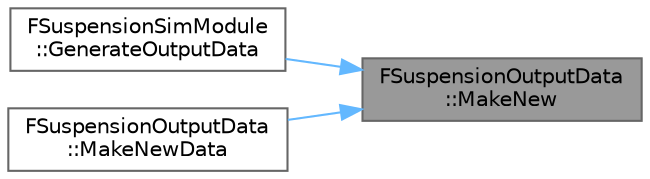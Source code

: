 digraph "FSuspensionOutputData::MakeNew"
{
 // INTERACTIVE_SVG=YES
 // LATEX_PDF_SIZE
  bgcolor="transparent";
  edge [fontname=Helvetica,fontsize=10,labelfontname=Helvetica,labelfontsize=10];
  node [fontname=Helvetica,fontsize=10,shape=box,height=0.2,width=0.4];
  rankdir="RL";
  Node1 [id="Node000001",label="FSuspensionOutputData\l::MakeNew",height=0.2,width=0.4,color="gray40", fillcolor="grey60", style="filled", fontcolor="black",tooltip=" "];
  Node1 -> Node2 [id="edge1_Node000001_Node000002",dir="back",color="steelblue1",style="solid",tooltip=" "];
  Node2 [id="Node000002",label="FSuspensionSimModule\l::GenerateOutputData",height=0.2,width=0.4,color="grey40", fillcolor="white", style="filled",URL="$da/d33/classFSuspensionSimModule.html#ac13400781dee7a4ff774216a0a536076",tooltip=" "];
  Node1 -> Node3 [id="edge2_Node000001_Node000003",dir="back",color="steelblue1",style="solid",tooltip=" "];
  Node3 [id="Node000003",label="FSuspensionOutputData\l::MakeNewData",height=0.2,width=0.4,color="grey40", fillcolor="white", style="filled",URL="$d5/d9f/structFSuspensionOutputData.html#a293d6ca2214bcf6422edd98461048ac8",tooltip=" "];
}
